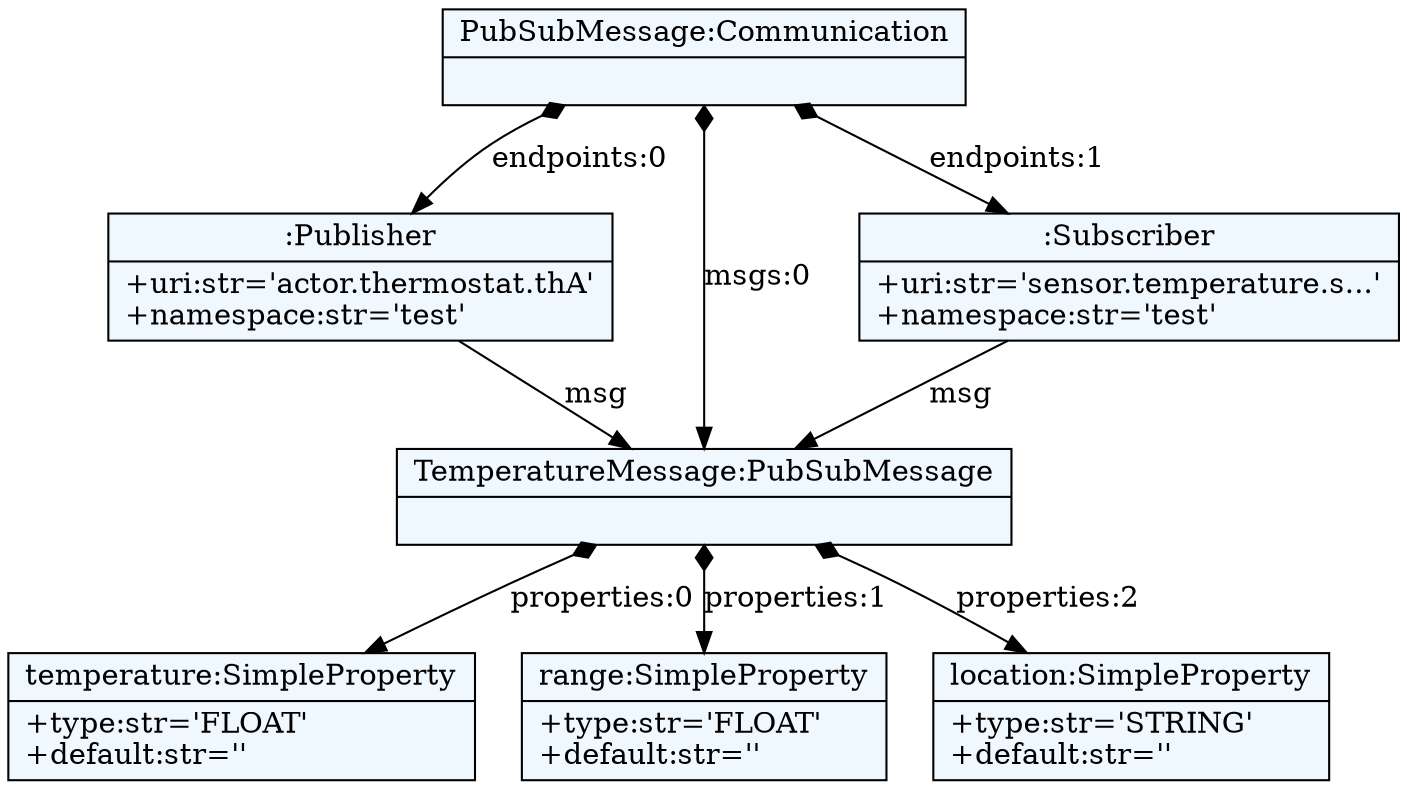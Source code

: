 
    digraph textX {
    fontname = "Bitstream Vera Sans"
    fontsize = 8
    node[
        shape=record,
        style=filled,
        fillcolor=aliceblue
    ]
    nodesep = 0.3
    edge[dir=black,arrowtail=empty]


1936287322848 -> 1936287327840 [label="endpoints:0" arrowtail=diamond dir=both]
1936287327840 -> 1936287325680 [label="msg" ]
1936287325680 -> 1936287577056 [label="properties:0" arrowtail=diamond dir=both]
1936287577056[label="{temperature:SimpleProperty|+type:str='FLOAT'\l+default:str=''\l}"]
1936287325680 -> 1936287575088 [label="properties:1" arrowtail=diamond dir=both]
1936287575088[label="{range:SimpleProperty|+type:str='FLOAT'\l+default:str=''\l}"]
1936287325680 -> 1936287573984 [label="properties:2" arrowtail=diamond dir=both]
1936287573984[label="{location:SimpleProperty|+type:str='STRING'\l+default:str=''\l}"]
1936287325680[label="{TemperatureMessage:PubSubMessage|}"]
1936287327840[label="{:Publisher|+uri:str='actor.thermostat.thA'\l+namespace:str='test'\l}"]
1936287322848 -> 1936287329280 [label="endpoints:1" arrowtail=diamond dir=both]
1936287329280 -> 1936287325680 [label="msg" ]
1936287329280[label="{:Subscriber|+uri:str='sensor.temperature.s...'\l+namespace:str='test'\l}"]
1936287322848 -> 1936287325680 [label="msgs:0" arrowtail=diamond dir=both]
1936287322848[label="{PubSubMessage:Communication|}"]

}
